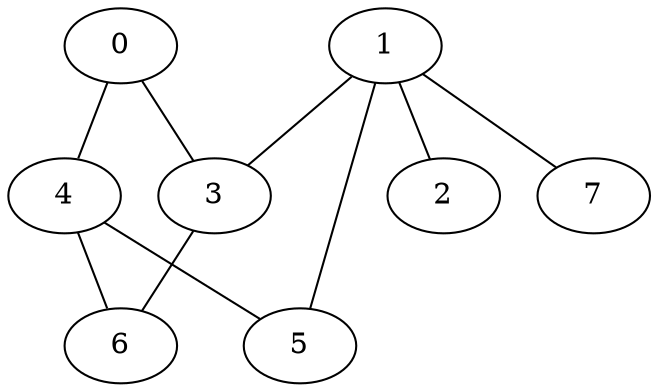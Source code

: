 graph "sampletest150-mod1_image22.bmp" {
	0	 [type=corner,
		x=261,
		y=146];
	3	 [type=intersection,
		x=280,
		y=153];
	0 -- 3	 [angle0=".35",
		frequency=1,
		type0=line];
	4	 [type=intersection,
		x=246,
		y="-28"];
	0 -- 4	 [angle0="1.48",
		frequency=1,
		type0=line];
	1	 [type=intersection,
		x=252,
		y=177];
	2	 [type=endpoint,
		x=254,
		y=538];
	1 -- 2	 [angle0="1.57",
		frequency=1,
		type0=line];
	1 -- 3	 [angle0="-.71",
		frequency=1,
		type0=line];
	5	 [type=corner,
		x=78,
		y="-18"];
	1 -- 5	 [angle0=".84",
		frequency=1,
		type0=line];
	7	 [type=endpoint,
		x=318,
		y=210];
	1 -- 7	 [angle0=".46",
		frequency=1,
		type0=line];
	6	 [type=corner,
		x=433,
		y="-14"];
	3 -- 6	 [angle0="-.83",
		frequency=1,
		type0=line];
	4 -- 5	 [angle0="-.06",
		frequency=1,
		type0=line];
	4 -- 6	 [angle0=".07",
		frequency=1,
		type0=line];
}
